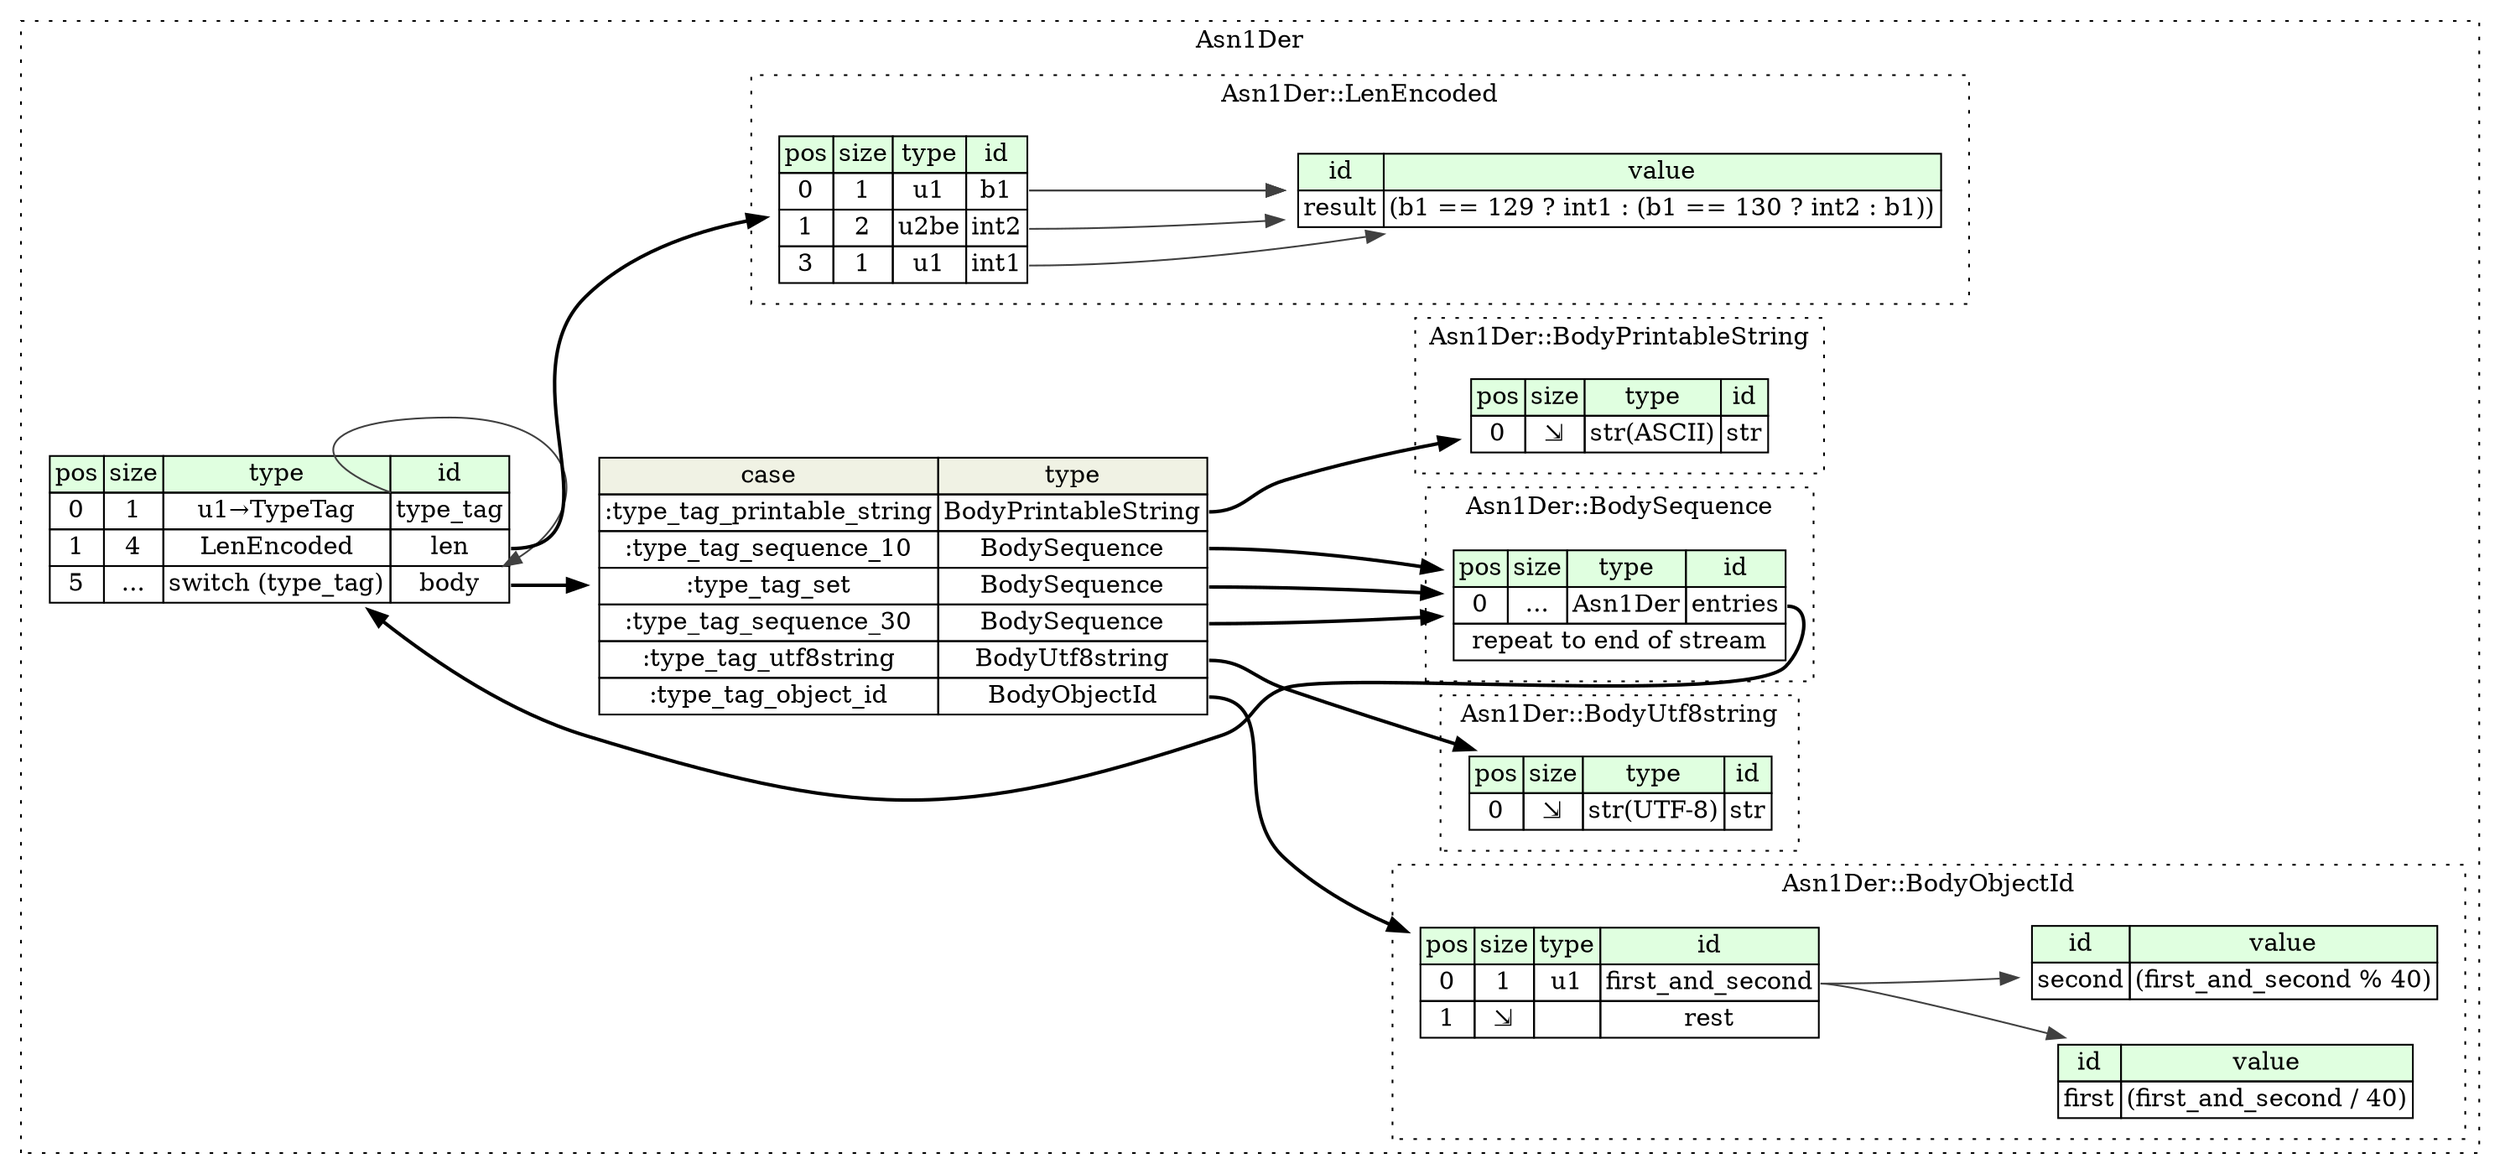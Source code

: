 digraph {
	rankdir=LR;
	node [shape=plaintext];
	subgraph cluster__asn1_der {
		label="Asn1Der";
		graph[style=dotted];

		asn1_der__seq [label=<<TABLE BORDER="0" CELLBORDER="1" CELLSPACING="0">
			<TR><TD BGCOLOR="#E0FFE0">pos</TD><TD BGCOLOR="#E0FFE0">size</TD><TD BGCOLOR="#E0FFE0">type</TD><TD BGCOLOR="#E0FFE0">id</TD></TR>
			<TR><TD PORT="type_tag_pos">0</TD><TD PORT="type_tag_size">1</TD><TD>u1→TypeTag</TD><TD PORT="type_tag_type">type_tag</TD></TR>
			<TR><TD PORT="len_pos">1</TD><TD PORT="len_size">4</TD><TD>LenEncoded</TD><TD PORT="len_type">len</TD></TR>
			<TR><TD PORT="body_pos">5</TD><TD PORT="body_size">...</TD><TD>switch (type_tag)</TD><TD PORT="body_type">body</TD></TR>
		</TABLE>>];
asn1_der__seq_body_switch [label=<<TABLE BORDER="0" CELLBORDER="1" CELLSPACING="0">
	<TR><TD BGCOLOR="#F0F2E4">case</TD><TD BGCOLOR="#F0F2E4">type</TD></TR>
	<TR><TD>:type_tag_printable_string</TD><TD PORT="case0">BodyPrintableString</TD></TR>
	<TR><TD>:type_tag_sequence_10</TD><TD PORT="case1">BodySequence</TD></TR>
	<TR><TD>:type_tag_set</TD><TD PORT="case2">BodySequence</TD></TR>
	<TR><TD>:type_tag_sequence_30</TD><TD PORT="case3">BodySequence</TD></TR>
	<TR><TD>:type_tag_utf8string</TD><TD PORT="case4">BodyUtf8string</TD></TR>
	<TR><TD>:type_tag_object_id</TD><TD PORT="case5">BodyObjectId</TD></TR>
</TABLE>>];
		subgraph cluster__body_sequence {
			label="Asn1Der::BodySequence";
			graph[style=dotted];

			body_sequence__seq [label=<<TABLE BORDER="0" CELLBORDER="1" CELLSPACING="0">
				<TR><TD BGCOLOR="#E0FFE0">pos</TD><TD BGCOLOR="#E0FFE0">size</TD><TD BGCOLOR="#E0FFE0">type</TD><TD BGCOLOR="#E0FFE0">id</TD></TR>
				<TR><TD PORT="entries_pos">0</TD><TD PORT="entries_size">...</TD><TD>Asn1Der</TD><TD PORT="entries_type">entries</TD></TR>
				<TR><TD COLSPAN="4" PORT="entries__repeat">repeat to end of stream</TD></TR>
			</TABLE>>];
		}
		subgraph cluster__body_utf8string {
			label="Asn1Der::BodyUtf8string";
			graph[style=dotted];

			body_utf8string__seq [label=<<TABLE BORDER="0" CELLBORDER="1" CELLSPACING="0">
				<TR><TD BGCOLOR="#E0FFE0">pos</TD><TD BGCOLOR="#E0FFE0">size</TD><TD BGCOLOR="#E0FFE0">type</TD><TD BGCOLOR="#E0FFE0">id</TD></TR>
				<TR><TD PORT="str_pos">0</TD><TD PORT="str_size">⇲</TD><TD>str(UTF-8)</TD><TD PORT="str_type">str</TD></TR>
			</TABLE>>];
		}
		subgraph cluster__body_object_id {
			label="Asn1Der::BodyObjectId";
			graph[style=dotted];

			body_object_id__seq [label=<<TABLE BORDER="0" CELLBORDER="1" CELLSPACING="0">
				<TR><TD BGCOLOR="#E0FFE0">pos</TD><TD BGCOLOR="#E0FFE0">size</TD><TD BGCOLOR="#E0FFE0">type</TD><TD BGCOLOR="#E0FFE0">id</TD></TR>
				<TR><TD PORT="first_and_second_pos">0</TD><TD PORT="first_and_second_size">1</TD><TD>u1</TD><TD PORT="first_and_second_type">first_and_second</TD></TR>
				<TR><TD PORT="rest_pos">1</TD><TD PORT="rest_size">⇲</TD><TD></TD><TD PORT="rest_type">rest</TD></TR>
			</TABLE>>];
			body_object_id__inst__first [label=<<TABLE BORDER="0" CELLBORDER="1" CELLSPACING="0">
				<TR><TD BGCOLOR="#E0FFE0">id</TD><TD BGCOLOR="#E0FFE0">value</TD></TR>
				<TR><TD>first</TD><TD>(first_and_second / 40)</TD></TR>
			</TABLE>>];
			body_object_id__inst__second [label=<<TABLE BORDER="0" CELLBORDER="1" CELLSPACING="0">
				<TR><TD BGCOLOR="#E0FFE0">id</TD><TD BGCOLOR="#E0FFE0">value</TD></TR>
				<TR><TD>second</TD><TD>(first_and_second % 40)</TD></TR>
			</TABLE>>];
		}
		subgraph cluster__len_encoded {
			label="Asn1Der::LenEncoded";
			graph[style=dotted];

			len_encoded__seq [label=<<TABLE BORDER="0" CELLBORDER="1" CELLSPACING="0">
				<TR><TD BGCOLOR="#E0FFE0">pos</TD><TD BGCOLOR="#E0FFE0">size</TD><TD BGCOLOR="#E0FFE0">type</TD><TD BGCOLOR="#E0FFE0">id</TD></TR>
				<TR><TD PORT="b1_pos">0</TD><TD PORT="b1_size">1</TD><TD>u1</TD><TD PORT="b1_type">b1</TD></TR>
				<TR><TD PORT="int2_pos">1</TD><TD PORT="int2_size">2</TD><TD>u2be</TD><TD PORT="int2_type">int2</TD></TR>
				<TR><TD PORT="int1_pos">3</TD><TD PORT="int1_size">1</TD><TD>u1</TD><TD PORT="int1_type">int1</TD></TR>
			</TABLE>>];
			len_encoded__inst__result [label=<<TABLE BORDER="0" CELLBORDER="1" CELLSPACING="0">
				<TR><TD BGCOLOR="#E0FFE0">id</TD><TD BGCOLOR="#E0FFE0">value</TD></TR>
				<TR><TD>result</TD><TD>(b1 == 129 ? int1 : (b1 == 130 ? int2 : b1))</TD></TR>
			</TABLE>>];
		}
		subgraph cluster__body_printable_string {
			label="Asn1Der::BodyPrintableString";
			graph[style=dotted];

			body_printable_string__seq [label=<<TABLE BORDER="0" CELLBORDER="1" CELLSPACING="0">
				<TR><TD BGCOLOR="#E0FFE0">pos</TD><TD BGCOLOR="#E0FFE0">size</TD><TD BGCOLOR="#E0FFE0">type</TD><TD BGCOLOR="#E0FFE0">id</TD></TR>
				<TR><TD PORT="str_pos">0</TD><TD PORT="str_size">⇲</TD><TD>str(ASCII)</TD><TD PORT="str_type">str</TD></TR>
			</TABLE>>];
		}
	}
	asn1_der__seq:len_type -> len_encoded__seq [style=bold];
	asn1_der__seq:body_type -> asn1_der__seq_body_switch [style=bold];
	asn1_der__seq_body_switch:case0 -> body_printable_string__seq [style=bold];
	asn1_der__seq_body_switch:case1 -> body_sequence__seq [style=bold];
	asn1_der__seq_body_switch:case2 -> body_sequence__seq [style=bold];
	asn1_der__seq_body_switch:case3 -> body_sequence__seq [style=bold];
	asn1_der__seq_body_switch:case4 -> body_utf8string__seq [style=bold];
	asn1_der__seq_body_switch:case5 -> body_object_id__seq [style=bold];
	asn1_der__seq:type_tag_type -> asn1_der__seq:body_type [color="#404040"];
	body_sequence__seq:entries_type -> asn1_der__seq [style=bold];
	body_object_id__seq:first_and_second_type -> body_object_id__inst__first [color="#404040"];
	body_object_id__seq:first_and_second_type -> body_object_id__inst__second [color="#404040"];
	len_encoded__seq:b1_type -> len_encoded__inst__result [color="#404040"];
	len_encoded__seq:int1_type -> len_encoded__inst__result [color="#404040"];
	len_encoded__seq:b1_type -> len_encoded__inst__result [color="#404040"];
	len_encoded__seq:int2_type -> len_encoded__inst__result [color="#404040"];
	len_encoded__seq:b1_type -> len_encoded__inst__result [color="#404040"];
}
